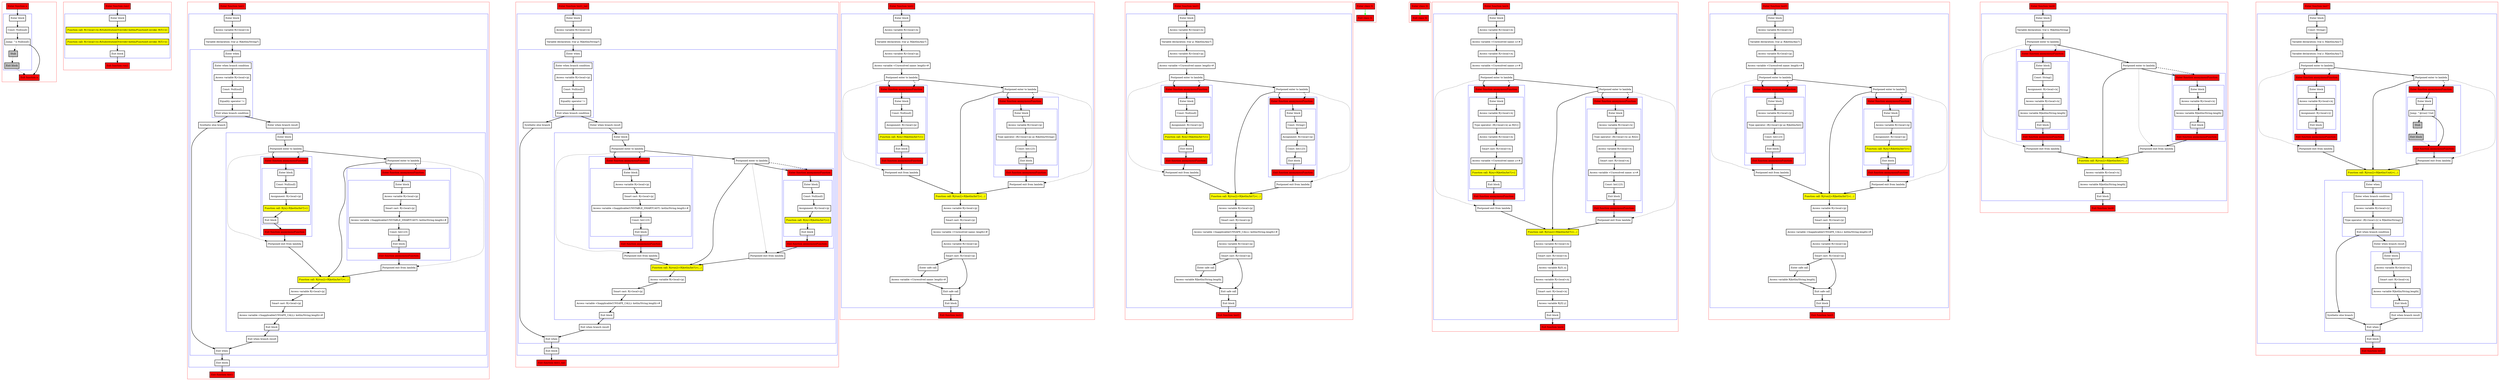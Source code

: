 digraph flowFromTwoInplaceLambdas_kt {
    graph [nodesep=3]
    node [shape=box penwidth=2]
    edge [penwidth=2]

    subgraph cluster_0 {
        color=red
        0 [label="Enter function n" style="filled" fillcolor=red];
        subgraph cluster_1 {
            color=blue
            1 [label="Enter block"];
            2 [label="Const: Null(null)"];
            3 [label="Jump: ^n Null(null)"];
            4 [label="Stub" style="filled" fillcolor=gray];
            5 [label="Exit block" style="filled" fillcolor=gray];
        }
        6 [label="Exit function n" style="filled" fillcolor=red];
    }
    0 -> {1};
    1 -> {2};
    2 -> {3};
    3 -> {6};
    3 -> {4} [style=dotted];
    4 -> {5} [style=dotted];
    5 -> {6} [style=dotted];

    subgraph cluster_2 {
        color=red
        7 [label="Enter function run2" style="filled" fillcolor=red];
        subgraph cluster_3 {
            color=blue
            8 [label="Enter block"];
            9 [label="Function call: R|<local>/x|.R|SubstitutionOverride<kotlin/Function0.invoke: R|T|>|()" style="filled" fillcolor=yellow];
            10 [label="Function call: R|<local>/y|.R|SubstitutionOverride<kotlin/Function0.invoke: R|T|>|()" style="filled" fillcolor=yellow];
            11 [label="Exit block"];
        }
        12 [label="Exit function run2" style="filled" fillcolor=red];
    }
    7 -> {8};
    8 -> {9};
    9 -> {10};
    10 -> {11};
    11 -> {12};

    subgraph cluster_4 {
        color=red
        13 [label="Enter function test1" style="filled" fillcolor=red];
        subgraph cluster_5 {
            color=blue
            14 [label="Enter block"];
            15 [label="Access variable R|<local>/x|"];
            16 [label="Variable declaration: lvar p: R|kotlin/String?|"];
            subgraph cluster_6 {
                color=blue
                17 [label="Enter when"];
                subgraph cluster_7 {
                    color=blue
                    18 [label="Enter when branch condition "];
                    19 [label="Access variable R|<local>/p|"];
                    20 [label="Const: Null(null)"];
                    21 [label="Equality operator !="];
                    22 [label="Exit when branch condition"];
                }
                23 [label="Synthetic else branch"];
                24 [label="Enter when branch result"];
                subgraph cluster_8 {
                    color=blue
                    25 [label="Enter block"];
                    26 [label="Postponed enter to lambda"];
                    subgraph cluster_9 {
                        color=blue
                        39 [label="Enter function anonymousFunction" style="filled" fillcolor=red];
                        subgraph cluster_10 {
                            color=blue
                            40 [label="Enter block"];
                            41 [label="Const: Null(null)"];
                            42 [label="Assignment: R|<local>/p|"];
                            43 [label="Function call: R|/n|<R|kotlin/Int?|>()" style="filled" fillcolor=yellow];
                            44 [label="Exit block"];
                        }
                        45 [label="Exit function anonymousFunction" style="filled" fillcolor=red];
                    }
                    28 [label="Postponed enter to lambda"];
                    subgraph cluster_11 {
                        color=blue
                        46 [label="Enter function anonymousFunction" style="filled" fillcolor=red];
                        subgraph cluster_12 {
                            color=blue
                            47 [label="Enter block"];
                            48 [label="Access variable R|<local>/p|"];
                            49 [label="Smart cast: R|<local>/p|"];
                            50 [label="Access variable <Inapplicable(UNSTABLE_SMARTCAST): kotlin/String.length>#"];
                            51 [label="Const: Int(123)"];
                            52 [label="Exit block"];
                        }
                        53 [label="Exit function anonymousFunction" style="filled" fillcolor=red];
                    }
                    29 [label="Postponed exit from lambda"];
                    27 [label="Postponed exit from lambda"];
                    30 [label="Function call: R|/run2|<R|kotlin/Int?|>(...)" style="filled" fillcolor=yellow];
                    31 [label="Access variable R|<local>/p|"];
                    32 [label="Smart cast: R|<local>/p|"];
                    33 [label="Access variable <Inapplicable(UNSAFE_CALL): kotlin/String.length>#"];
                    34 [label="Exit block"];
                }
                35 [label="Exit when branch result"];
                36 [label="Exit when"];
            }
            37 [label="Exit block"];
        }
        38 [label="Exit function test1" style="filled" fillcolor=red];
    }
    13 -> {14};
    14 -> {15};
    15 -> {16};
    16 -> {17};
    17 -> {18};
    18 -> {19};
    19 -> {20};
    20 -> {21};
    21 -> {22};
    22 -> {24 23};
    23 -> {36};
    24 -> {25};
    25 -> {26};
    26 -> {28 39};
    26 -> {27} [style=dotted];
    26 -> {39} [style=dashed];
    27 -> {30};
    28 -> {46 30};
    28 -> {29} [style=dotted];
    28 -> {46} [style=dashed];
    29 -> {30};
    30 -> {31};
    31 -> {32};
    32 -> {33};
    33 -> {34};
    34 -> {35};
    35 -> {36};
    36 -> {37};
    37 -> {38};
    39 -> {40};
    40 -> {41};
    41 -> {42};
    42 -> {43};
    43 -> {44};
    44 -> {45};
    45 -> {27};
    46 -> {47};
    47 -> {48};
    48 -> {49};
    49 -> {50};
    50 -> {51};
    51 -> {52};
    52 -> {53};
    53 -> {29};

    subgraph cluster_13 {
        color=red
        54 [label="Enter function test1_tail" style="filled" fillcolor=red];
        subgraph cluster_14 {
            color=blue
            55 [label="Enter block"];
            56 [label="Access variable R|<local>/x|"];
            57 [label="Variable declaration: lvar p: R|kotlin/String?|"];
            subgraph cluster_15 {
                color=blue
                58 [label="Enter when"];
                subgraph cluster_16 {
                    color=blue
                    59 [label="Enter when branch condition "];
                    60 [label="Access variable R|<local>/p|"];
                    61 [label="Const: Null(null)"];
                    62 [label="Equality operator !="];
                    63 [label="Exit when branch condition"];
                }
                64 [label="Synthetic else branch"];
                65 [label="Enter when branch result"];
                subgraph cluster_17 {
                    color=blue
                    66 [label="Enter block"];
                    67 [label="Postponed enter to lambda"];
                    subgraph cluster_18 {
                        color=blue
                        87 [label="Enter function anonymousFunction" style="filled" fillcolor=red];
                        subgraph cluster_19 {
                            color=blue
                            88 [label="Enter block"];
                            89 [label="Access variable R|<local>/p|"];
                            90 [label="Smart cast: R|<local>/p|"];
                            91 [label="Access variable <Inapplicable(UNSTABLE_SMARTCAST): kotlin/String.length>#"];
                            92 [label="Const: Int(123)"];
                            93 [label="Exit block"];
                        }
                        94 [label="Exit function anonymousFunction" style="filled" fillcolor=red];
                    }
                    69 [label="Postponed enter to lambda"];
                    subgraph cluster_20 {
                        color=blue
                        80 [label="Enter function anonymousFunction" style="filled" fillcolor=red];
                        subgraph cluster_21 {
                            color=blue
                            81 [label="Enter block"];
                            82 [label="Const: Null(null)"];
                            83 [label="Assignment: R|<local>/p|"];
                            84 [label="Function call: R|/n|<R|kotlin/Int?|>()" style="filled" fillcolor=yellow];
                            85 [label="Exit block"];
                        }
                        86 [label="Exit function anonymousFunction" style="filled" fillcolor=red];
                    }
                    70 [label="Postponed exit from lambda"];
                    68 [label="Postponed exit from lambda"];
                    71 [label="Function call: R|/run2|<R|kotlin/Int?|>(...)" style="filled" fillcolor=yellow];
                    72 [label="Access variable R|<local>/p|"];
                    73 [label="Smart cast: R|<local>/p|"];
                    74 [label="Access variable <Inapplicable(UNSAFE_CALL): kotlin/String.length>#"];
                    75 [label="Exit block"];
                }
                76 [label="Exit when branch result"];
                77 [label="Exit when"];
            }
            78 [label="Exit block"];
        }
        79 [label="Exit function test1_tail" style="filled" fillcolor=red];
    }
    54 -> {55};
    55 -> {56};
    56 -> {57};
    57 -> {58};
    58 -> {59};
    59 -> {60};
    60 -> {61};
    61 -> {62};
    62 -> {63};
    63 -> {65 64};
    64 -> {77};
    65 -> {66};
    66 -> {67};
    67 -> {69 87};
    67 -> {68} [style=dotted];
    67 -> {87} [style=dashed];
    68 -> {71};
    69 -> {80 71};
    69 -> {70} [style=dotted];
    69 -> {80} [style=dashed];
    70 -> {71};
    71 -> {72};
    72 -> {73};
    73 -> {74};
    74 -> {75};
    75 -> {76};
    76 -> {77};
    77 -> {78};
    78 -> {79};
    80 -> {81};
    81 -> {82};
    82 -> {83};
    83 -> {84};
    84 -> {85};
    85 -> {86};
    86 -> {70};
    87 -> {88};
    88 -> {89};
    89 -> {90};
    90 -> {91};
    91 -> {92};
    92 -> {93};
    93 -> {94};
    94 -> {68};

    subgraph cluster_22 {
        color=red
        95 [label="Enter function test2" style="filled" fillcolor=red];
        subgraph cluster_23 {
            color=blue
            96 [label="Enter block"];
            97 [label="Access variable R|<local>/x|"];
            98 [label="Variable declaration: lvar p: R|kotlin/Any?|"];
            99 [label="Access variable R|<local>/p|"];
            100 [label="Access variable <Unresolved name: length>#"];
            101 [label="Postponed enter to lambda"];
            subgraph cluster_24 {
                color=blue
                116 [label="Enter function anonymousFunction" style="filled" fillcolor=red];
                subgraph cluster_25 {
                    color=blue
                    117 [label="Enter block"];
                    118 [label="Const: Null(null)"];
                    119 [label="Assignment: R|<local>/p|"];
                    120 [label="Function call: R|/n|<R|kotlin/Int?|>()" style="filled" fillcolor=yellow];
                    121 [label="Exit block"];
                }
                122 [label="Exit function anonymousFunction" style="filled" fillcolor=red];
            }
            103 [label="Postponed enter to lambda"];
            subgraph cluster_26 {
                color=blue
                123 [label="Enter function anonymousFunction" style="filled" fillcolor=red];
                subgraph cluster_27 {
                    color=blue
                    124 [label="Enter block"];
                    125 [label="Access variable R|<local>/p|"];
                    126 [label="Type operator: (R|<local>/p| as R|kotlin/String|)"];
                    127 [label="Const: Int(123)"];
                    128 [label="Exit block"];
                }
                129 [label="Exit function anonymousFunction" style="filled" fillcolor=red];
            }
            104 [label="Postponed exit from lambda"];
            102 [label="Postponed exit from lambda"];
            105 [label="Function call: R|/run2|<R|kotlin/Int?|>(...)" style="filled" fillcolor=yellow];
            106 [label="Access variable R|<local>/p|"];
            107 [label="Smart cast: R|<local>/p|"];
            108 [label="Access variable <Unresolved name: length>#"];
            109 [label="Access variable R|<local>/p|"];
            110 [label="Smart cast: R|<local>/p|"];
            111 [label="Enter safe call"];
            112 [label="Access variable <Unresolved name: length>#"];
            113 [label="Exit safe call"];
            114 [label="Exit block"];
        }
        115 [label="Exit function test2" style="filled" fillcolor=red];
    }
    95 -> {96};
    96 -> {97};
    97 -> {98};
    98 -> {99};
    99 -> {100};
    100 -> {101};
    101 -> {103 116};
    101 -> {102} [style=dotted];
    101 -> {116} [style=dashed];
    102 -> {105};
    103 -> {123 105};
    103 -> {104} [style=dotted];
    103 -> {123} [style=dashed];
    104 -> {105};
    105 -> {106};
    106 -> {107};
    107 -> {108};
    108 -> {109};
    109 -> {110};
    110 -> {111 113};
    111 -> {112};
    112 -> {113};
    113 -> {114};
    114 -> {115};
    116 -> {117};
    117 -> {118};
    118 -> {119};
    119 -> {120};
    120 -> {121};
    121 -> {122};
    122 -> {102};
    123 -> {124};
    124 -> {125};
    125 -> {126};
    126 -> {127};
    127 -> {128};
    128 -> {129};
    129 -> {104};

    subgraph cluster_28 {
        color=red
        130 [label="Enter function test3" style="filled" fillcolor=red];
        subgraph cluster_29 {
            color=blue
            131 [label="Enter block"];
            132 [label="Access variable R|<local>/x|"];
            133 [label="Variable declaration: lvar p: R|kotlin/Any?|"];
            134 [label="Access variable R|<local>/p|"];
            135 [label="Access variable <Unresolved name: length>#"];
            136 [label="Postponed enter to lambda"];
            subgraph cluster_30 {
                color=blue
                151 [label="Enter function anonymousFunction" style="filled" fillcolor=red];
                subgraph cluster_31 {
                    color=blue
                    152 [label="Enter block"];
                    153 [label="Const: Null(null)"];
                    154 [label="Assignment: R|<local>/p|"];
                    155 [label="Function call: R|/n|<R|kotlin/Int?|>()" style="filled" fillcolor=yellow];
                    156 [label="Exit block"];
                }
                157 [label="Exit function anonymousFunction" style="filled" fillcolor=red];
            }
            138 [label="Postponed enter to lambda"];
            subgraph cluster_32 {
                color=blue
                158 [label="Enter function anonymousFunction" style="filled" fillcolor=red];
                subgraph cluster_33 {
                    color=blue
                    159 [label="Enter block"];
                    160 [label="Const: String()"];
                    161 [label="Assignment: R|<local>/p|"];
                    162 [label="Const: Int(123)"];
                    163 [label="Exit block"];
                }
                164 [label="Exit function anonymousFunction" style="filled" fillcolor=red];
            }
            139 [label="Postponed exit from lambda"];
            137 [label="Postponed exit from lambda"];
            140 [label="Function call: R|/run2|<R|kotlin/Int?|>(...)" style="filled" fillcolor=yellow];
            141 [label="Access variable R|<local>/p|"];
            142 [label="Smart cast: R|<local>/p|"];
            143 [label="Access variable <Inapplicable(UNSAFE_CALL): kotlin/String.length>#"];
            144 [label="Access variable R|<local>/p|"];
            145 [label="Smart cast: R|<local>/p|"];
            146 [label="Enter safe call"];
            147 [label="Access variable R|kotlin/String.length|"];
            148 [label="Exit safe call"];
            149 [label="Exit block"];
        }
        150 [label="Exit function test3" style="filled" fillcolor=red];
    }
    130 -> {131};
    131 -> {132};
    132 -> {133};
    133 -> {134};
    134 -> {135};
    135 -> {136};
    136 -> {138 151};
    136 -> {137} [style=dotted];
    136 -> {151} [style=dashed];
    137 -> {140};
    138 -> {158 140};
    138 -> {139} [style=dotted];
    138 -> {158} [style=dashed];
    139 -> {140};
    140 -> {141};
    141 -> {142};
    142 -> {143};
    143 -> {144};
    144 -> {145};
    145 -> {146 148};
    146 -> {147};
    147 -> {148};
    148 -> {149};
    149 -> {150};
    151 -> {152};
    152 -> {153};
    153 -> {154};
    154 -> {155};
    155 -> {156};
    156 -> {157};
    157 -> {137};
    158 -> {159};
    159 -> {160};
    160 -> {161};
    161 -> {162};
    162 -> {163};
    163 -> {164};
    164 -> {139};

    subgraph cluster_34 {
        color=red
        165 [label="Enter class I1" style="filled" fillcolor=red];
        166 [label="Exit class I1" style="filled" fillcolor=red];
    }
    165 -> {166} [color=green];

    subgraph cluster_35 {
        color=red
        167 [label="Enter class I2" style="filled" fillcolor=red];
        168 [label="Exit class I2" style="filled" fillcolor=red];
    }
    167 -> {168} [color=green];

    subgraph cluster_36 {
        color=red
        169 [label="Enter function test4" style="filled" fillcolor=red];
        subgraph cluster_37 {
            color=blue
            170 [label="Enter block"];
            171 [label="Access variable R|<local>/x|"];
            172 [label="Access variable <Unresolved name: x>#"];
            173 [label="Access variable R|<local>/x|"];
            174 [label="Access variable <Unresolved name: y>#"];
            175 [label="Postponed enter to lambda"];
            subgraph cluster_38 {
                color=blue
                188 [label="Enter function anonymousFunction" style="filled" fillcolor=red];
                subgraph cluster_39 {
                    color=blue
                    189 [label="Enter block"];
                    190 [label="Access variable R|<local>/x|"];
                    191 [label="Type operator: (R|<local>/x| as R|I1|)"];
                    192 [label="Access variable R|<local>/x|"];
                    193 [label="Smart cast: R|<local>/x|"];
                    194 [label="Access variable <Unresolved name: y>#"];
                    195 [label="Function call: R|/n|<R|kotlin/Int?|>()" style="filled" fillcolor=yellow];
                    196 [label="Exit block"];
                }
                197 [label="Exit function anonymousFunction" style="filled" fillcolor=red];
            }
            177 [label="Postponed enter to lambda"];
            subgraph cluster_40 {
                color=blue
                198 [label="Enter function anonymousFunction" style="filled" fillcolor=red];
                subgraph cluster_41 {
                    color=blue
                    199 [label="Enter block"];
                    200 [label="Access variable R|<local>/x|"];
                    201 [label="Type operator: (R|<local>/x| as R|I2|)"];
                    202 [label="Access variable R|<local>/x|"];
                    203 [label="Smart cast: R|<local>/x|"];
                    204 [label="Access variable <Unresolved name: x>#"];
                    205 [label="Const: Int(123)"];
                    206 [label="Exit block"];
                }
                207 [label="Exit function anonymousFunction" style="filled" fillcolor=red];
            }
            178 [label="Postponed exit from lambda"];
            176 [label="Postponed exit from lambda"];
            179 [label="Function call: R|/run2|<R|kotlin/Int?|>(...)" style="filled" fillcolor=yellow];
            180 [label="Access variable R|<local>/x|"];
            181 [label="Smart cast: R|<local>/x|"];
            182 [label="Access variable R|/I1.x|"];
            183 [label="Access variable R|<local>/x|"];
            184 [label="Smart cast: R|<local>/x|"];
            185 [label="Access variable R|/I2.y|"];
            186 [label="Exit block"];
        }
        187 [label="Exit function test4" style="filled" fillcolor=red];
    }
    169 -> {170};
    170 -> {171};
    171 -> {172};
    172 -> {173};
    173 -> {174};
    174 -> {175};
    175 -> {177 188};
    175 -> {176} [style=dotted];
    175 -> {188} [style=dashed];
    176 -> {179};
    177 -> {198 179};
    177 -> {178} [style=dotted];
    177 -> {198} [style=dashed];
    178 -> {179};
    179 -> {180};
    180 -> {181};
    181 -> {182};
    182 -> {183};
    183 -> {184};
    184 -> {185};
    185 -> {186};
    186 -> {187};
    188 -> {189};
    189 -> {190};
    190 -> {191};
    191 -> {192};
    192 -> {193};
    193 -> {194};
    194 -> {195};
    195 -> {196};
    196 -> {197};
    197 -> {176};
    198 -> {199};
    199 -> {200};
    200 -> {201};
    201 -> {202};
    202 -> {203};
    203 -> {204};
    204 -> {205};
    205 -> {206};
    206 -> {207};
    207 -> {178};

    subgraph cluster_42 {
        color=red
        208 [label="Enter function test5" style="filled" fillcolor=red];
        subgraph cluster_43 {
            color=blue
            209 [label="Enter block"];
            210 [label="Access variable R|<local>/x|"];
            211 [label="Variable declaration: lvar p: R|kotlin/Any?|"];
            212 [label="Access variable R|<local>/p|"];
            213 [label="Access variable <Unresolved name: length>#"];
            214 [label="Postponed enter to lambda"];
            subgraph cluster_44 {
                color=blue
                229 [label="Enter function anonymousFunction" style="filled" fillcolor=red];
                subgraph cluster_45 {
                    color=blue
                    230 [label="Enter block"];
                    231 [label="Access variable R|<local>/p|"];
                    232 [label="Type operator: (R|<local>/p| as R|kotlin/Int|)"];
                    233 [label="Const: Int(123)"];
                    234 [label="Exit block"];
                }
                235 [label="Exit function anonymousFunction" style="filled" fillcolor=red];
            }
            216 [label="Postponed enter to lambda"];
            subgraph cluster_46 {
                color=blue
                236 [label="Enter function anonymousFunction" style="filled" fillcolor=red];
                subgraph cluster_47 {
                    color=blue
                    237 [label="Enter block"];
                    238 [label="Access variable R|<local>/q|"];
                    239 [label="Assignment: R|<local>/p|"];
                    240 [label="Function call: R|/n|<R|kotlin/Int?|>()" style="filled" fillcolor=yellow];
                    241 [label="Exit block"];
                }
                242 [label="Exit function anonymousFunction" style="filled" fillcolor=red];
            }
            217 [label="Postponed exit from lambda"];
            215 [label="Postponed exit from lambda"];
            218 [label="Function call: R|/run2|<R|kotlin/Int?|>(...)" style="filled" fillcolor=yellow];
            219 [label="Access variable R|<local>/p|"];
            220 [label="Smart cast: R|<local>/p|"];
            221 [label="Access variable <Inapplicable(UNSAFE_CALL): kotlin/String.length>#"];
            222 [label="Access variable R|<local>/p|"];
            223 [label="Smart cast: R|<local>/p|"];
            224 [label="Enter safe call"];
            225 [label="Access variable R|kotlin/String.length|"];
            226 [label="Exit safe call"];
            227 [label="Exit block"];
        }
        228 [label="Exit function test5" style="filled" fillcolor=red];
    }
    208 -> {209};
    209 -> {210};
    210 -> {211};
    211 -> {212};
    212 -> {213};
    213 -> {214};
    214 -> {216 229};
    214 -> {215} [style=dotted];
    214 -> {229} [style=dashed];
    215 -> {218};
    216 -> {236 218};
    216 -> {217} [style=dotted];
    216 -> {236} [style=dashed];
    217 -> {218};
    218 -> {219};
    219 -> {220};
    220 -> {221};
    221 -> {222};
    222 -> {223};
    223 -> {224 226};
    224 -> {225};
    225 -> {226};
    226 -> {227};
    227 -> {228};
    229 -> {230};
    230 -> {231};
    231 -> {232};
    232 -> {233};
    233 -> {234};
    234 -> {235};
    235 -> {215};
    236 -> {237};
    237 -> {238};
    238 -> {239};
    239 -> {240};
    240 -> {241};
    241 -> {242};
    242 -> {217};

    subgraph cluster_48 {
        color=red
        243 [label="Enter function test6" style="filled" fillcolor=red];
        subgraph cluster_49 {
            color=blue
            244 [label="Enter block"];
            245 [label="Variable declaration: lval x: R|kotlin/String|"];
            246 [label="Postponed enter to lambda"];
            subgraph cluster_50 {
                color=blue
                255 [label="Enter function anonymousFunction" style="filled" fillcolor=red];
                subgraph cluster_51 {
                    color=blue
                    256 [label="Enter block"];
                    257 [label="Const: String()"];
                    258 [label="Assignment: R|<local>/x|"];
                    259 [label="Access variable R|<local>/x|"];
                    260 [label="Access variable R|kotlin/String.length|"];
                    261 [label="Exit block"];
                }
                262 [label="Exit function anonymousFunction" style="filled" fillcolor=red];
            }
            248 [label="Postponed enter to lambda"];
            subgraph cluster_52 {
                color=blue
                263 [label="Enter function anonymousFunction" style="filled" fillcolor=red];
                subgraph cluster_53 {
                    color=blue
                    264 [label="Enter block"];
                    265 [label="Access variable R|<local>/x|"];
                    266 [label="Access variable R|kotlin/String.length|"];
                    267 [label="Exit block"];
                }
                268 [label="Exit function anonymousFunction" style="filled" fillcolor=red];
            }
            249 [label="Postponed exit from lambda"];
            247 [label="Postponed exit from lambda"];
            250 [label="Function call: R|/run2|<R|kotlin/Int|>(...)" style="filled" fillcolor=yellow];
            251 [label="Access variable R|<local>/x|"];
            252 [label="Access variable R|kotlin/String.length|"];
            253 [label="Exit block"];
        }
        254 [label="Exit function test6" style="filled" fillcolor=red];
    }
    243 -> {244};
    244 -> {245};
    245 -> {246};
    246 -> {248 255};
    246 -> {247} [style=dotted];
    246 -> {255} [style=dashed];
    247 -> {250};
    248 -> {263 250};
    248 -> {249} [style=dotted];
    248 -> {263} [style=dashed];
    249 -> {250};
    250 -> {251};
    251 -> {252};
    252 -> {253};
    253 -> {254};
    255 -> {256};
    256 -> {257};
    257 -> {258};
    258 -> {259};
    259 -> {260};
    260 -> {261};
    261 -> {262};
    262 -> {247};
    263 -> {264};
    264 -> {265};
    265 -> {266};
    266 -> {267};
    267 -> {268};
    268 -> {249};

    subgraph cluster_54 {
        color=red
        269 [label="Enter function test7" style="filled" fillcolor=red];
        subgraph cluster_55 {
            color=blue
            270 [label="Enter block"];
            271 [label="Const: String()"];
            272 [label="Variable declaration: lval x: R|kotlin/Any?|"];
            273 [label="Variable declaration: lval y: R|kotlin/Any?|"];
            274 [label="Postponed enter to lambda"];
            subgraph cluster_56 {
                color=blue
                295 [label="Enter function anonymousFunction" style="filled" fillcolor=red];
                subgraph cluster_57 {
                    color=blue
                    296 [label="Enter block"];
                    297 [label="Access variable R|<local>/x|"];
                    298 [label="Assignment: R|<local>/y|"];
                    299 [label="Exit block"];
                }
                300 [label="Exit function anonymousFunction" style="filled" fillcolor=red];
            }
            276 [label="Postponed enter to lambda"];
            subgraph cluster_58 {
                color=blue
                301 [label="Enter function anonymousFunction" style="filled" fillcolor=red];
                subgraph cluster_59 {
                    color=blue
                    302 [label="Enter block"];
                    303 [label="Jump: ^@run2 Unit"];
                    304 [label="Stub" style="filled" fillcolor=gray];
                    305 [label="Exit block" style="filled" fillcolor=gray];
                }
                306 [label="Exit function anonymousFunction" style="filled" fillcolor=red];
            }
            277 [label="Postponed exit from lambda"];
            275 [label="Postponed exit from lambda"];
            278 [label="Function call: R|/run2|<R|kotlin/Unit|>(...)" style="filled" fillcolor=yellow];
            subgraph cluster_60 {
                color=blue
                279 [label="Enter when"];
                subgraph cluster_61 {
                    color=blue
                    280 [label="Enter when branch condition "];
                    281 [label="Access variable R|<local>/y|"];
                    282 [label="Type operator: (R|<local>/y| is R|kotlin/String|)"];
                    283 [label="Exit when branch condition"];
                }
                284 [label="Synthetic else branch"];
                285 [label="Enter when branch result"];
                subgraph cluster_62 {
                    color=blue
                    286 [label="Enter block"];
                    287 [label="Access variable R|<local>/x|"];
                    288 [label="Smart cast: R|<local>/x|"];
                    289 [label="Access variable R|kotlin/String.length|"];
                    290 [label="Exit block"];
                }
                291 [label="Exit when branch result"];
                292 [label="Exit when"];
            }
            293 [label="Exit block"];
        }
        294 [label="Exit function test7" style="filled" fillcolor=red];
    }
    269 -> {270};
    270 -> {271};
    271 -> {272};
    272 -> {273};
    273 -> {274};
    274 -> {276 295};
    274 -> {275} [style=dotted];
    274 -> {295} [style=dashed];
    275 -> {278};
    276 -> {301 278};
    276 -> {277} [style=dotted];
    276 -> {301} [style=dashed];
    277 -> {278};
    278 -> {279};
    279 -> {280};
    280 -> {281};
    281 -> {282};
    282 -> {283};
    283 -> {285 284};
    284 -> {292};
    285 -> {286};
    286 -> {287};
    287 -> {288};
    288 -> {289};
    289 -> {290};
    290 -> {291};
    291 -> {292};
    292 -> {293};
    293 -> {294};
    295 -> {296};
    296 -> {297};
    297 -> {298};
    298 -> {299};
    299 -> {300};
    300 -> {275};
    301 -> {302};
    302 -> {303};
    303 -> {306};
    303 -> {304} [style=dotted];
    304 -> {305} [style=dotted];
    305 -> {306} [style=dotted];
    306 -> {277};

}
